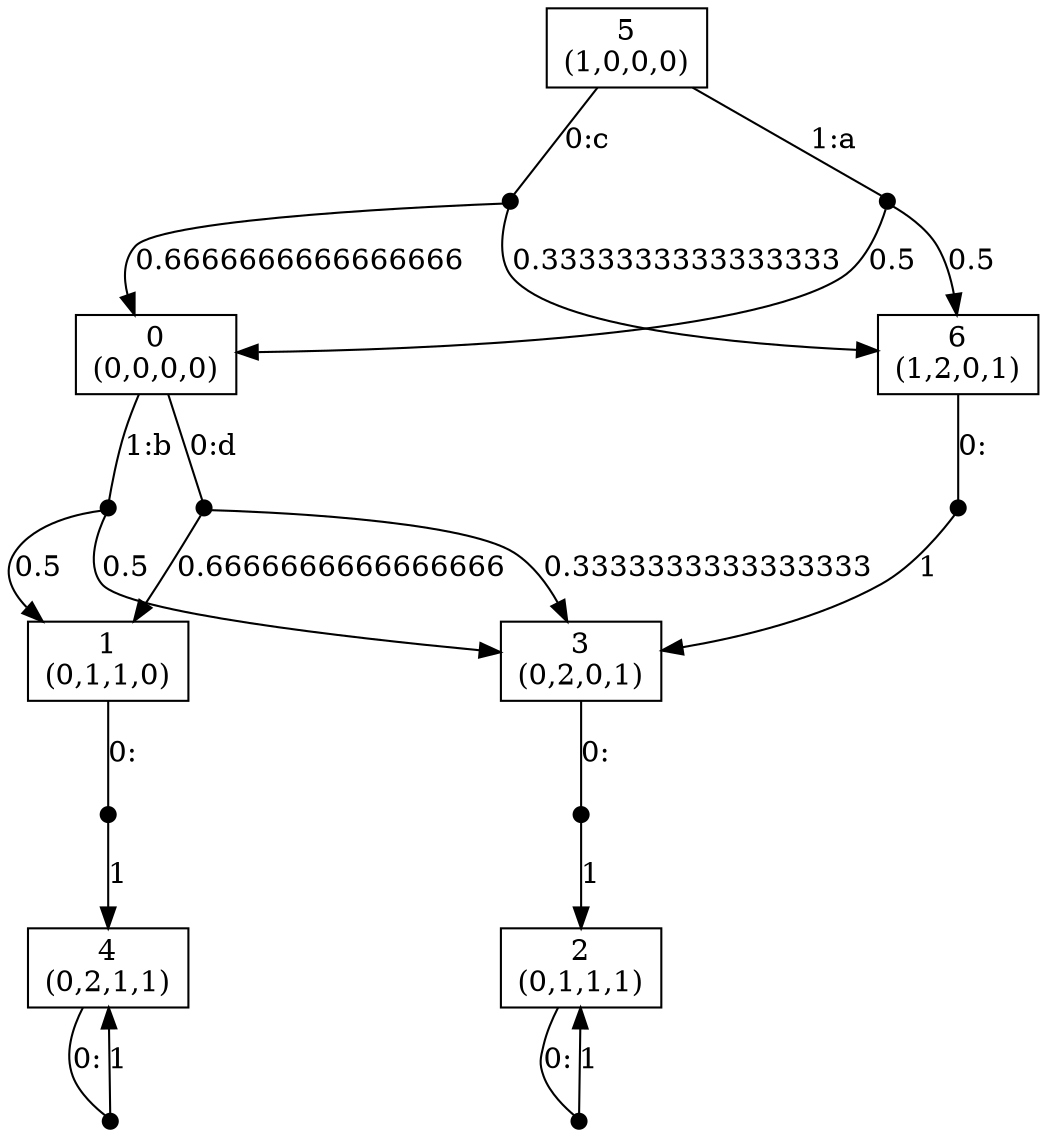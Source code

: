 digraph S {
node [shape=box];
0 -> n0_0 [ arrowhead=none,label="0:d" ];
n0_0 [ shape=point,width=0.1,height=0.1,label="" ];
n0_0 -> 1 [ label="0.6666666666666666" ];
n0_0 -> 3 [ label="0.3333333333333333" ];
0 -> n0_1 [ arrowhead=none,label="1:b" ];
n0_1 [ shape=point,width=0.1,height=0.1,label="" ];
n0_1 -> 1 [ label="0.5" ];
n0_1 -> 3 [ label="0.5" ];
1 -> n1_0 [ arrowhead=none,label="0:" ];
n1_0 [ shape=point,width=0.1,height=0.1,label="" ];
n1_0 -> 4 [ label="1" ];
2 -> n2_0 [ arrowhead=none,label="0:" ];
n2_0 [ shape=point,width=0.1,height=0.1,label="" ];
n2_0 -> 2 [ label="1" ];
3 -> n3_0 [ arrowhead=none,label="0:" ];
n3_0 [ shape=point,width=0.1,height=0.1,label="" ];
n3_0 -> 2 [ label="1" ];
4 -> n4_0 [ arrowhead=none,label="0:" ];
n4_0 [ shape=point,width=0.1,height=0.1,label="" ];
n4_0 -> 4 [ label="1" ];
5 -> n5_0 [ arrowhead=none,label="0:c" ];
n5_0 [ shape=point,width=0.1,height=0.1,label="" ];
n5_0 -> 0 [ label="0.6666666666666666" ];
n5_0 -> 6 [ label="0.3333333333333333" ];
5 -> n5_1 [ arrowhead=none,label="1:a" ];
n5_1 [ shape=point,width=0.1,height=0.1,label="" ];
n5_1 -> 0 [ label="0.5" ];
n5_1 -> 6 [ label="0.5" ];
6 -> n6_0 [ arrowhead=none,label="0:" ];
n6_0 [ shape=point,width=0.1,height=0.1,label="" ];
n6_0 -> 3 [ label="1" ];
0 [label="0\n(0,0,0,0)"];
1 [label="1\n(0,1,1,0)"];
2 [label="2\n(0,1,1,1)"];
3 [label="3\n(0,2,0,1)"];
4 [label="4\n(0,2,1,1)"];
5 [label="5\n(1,0,0,0)"];
6 [label="6\n(1,2,0,1)"];
}
